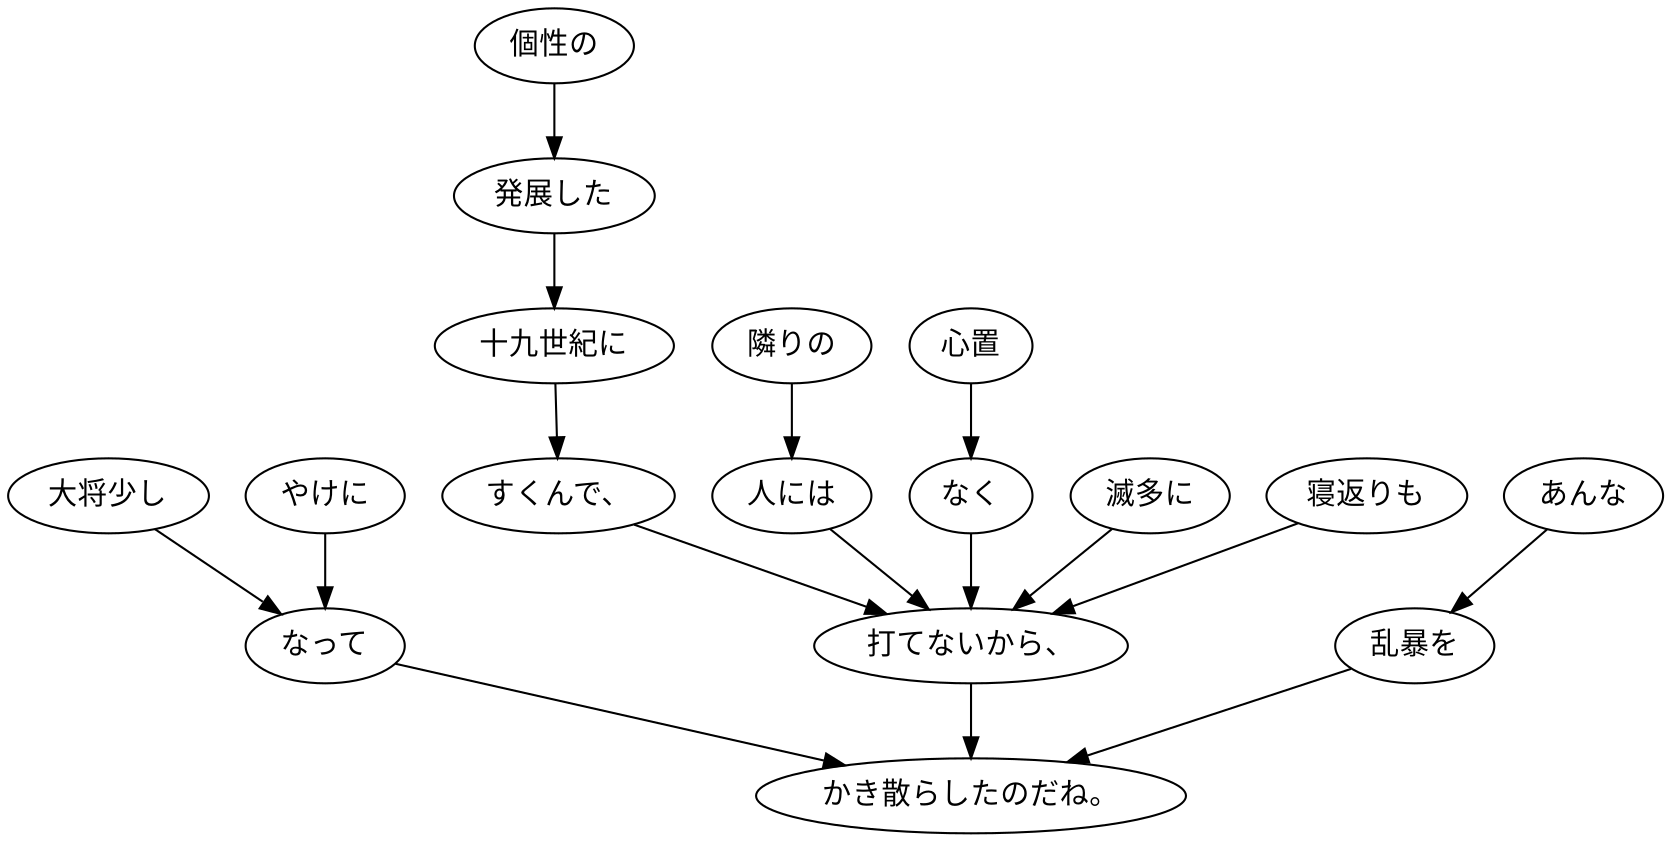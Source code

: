 digraph graph8833 {
	node0 [label="個性の"];
	node1 [label="発展した"];
	node2 [label="十九世紀に"];
	node3 [label="すくんで、"];
	node4 [label="隣りの"];
	node5 [label="人には"];
	node6 [label="心置"];
	node7 [label="なく"];
	node8 [label="滅多に"];
	node9 [label="寝返りも"];
	node10 [label="打てないから、"];
	node11 [label="大将少し"];
	node12 [label="やけに"];
	node13 [label="なって"];
	node14 [label="あんな"];
	node15 [label="乱暴を"];
	node16 [label="かき散らしたのだね。"];
	node0 -> node1;
	node1 -> node2;
	node2 -> node3;
	node3 -> node10;
	node4 -> node5;
	node5 -> node10;
	node6 -> node7;
	node7 -> node10;
	node8 -> node10;
	node9 -> node10;
	node10 -> node16;
	node11 -> node13;
	node12 -> node13;
	node13 -> node16;
	node14 -> node15;
	node15 -> node16;
}
